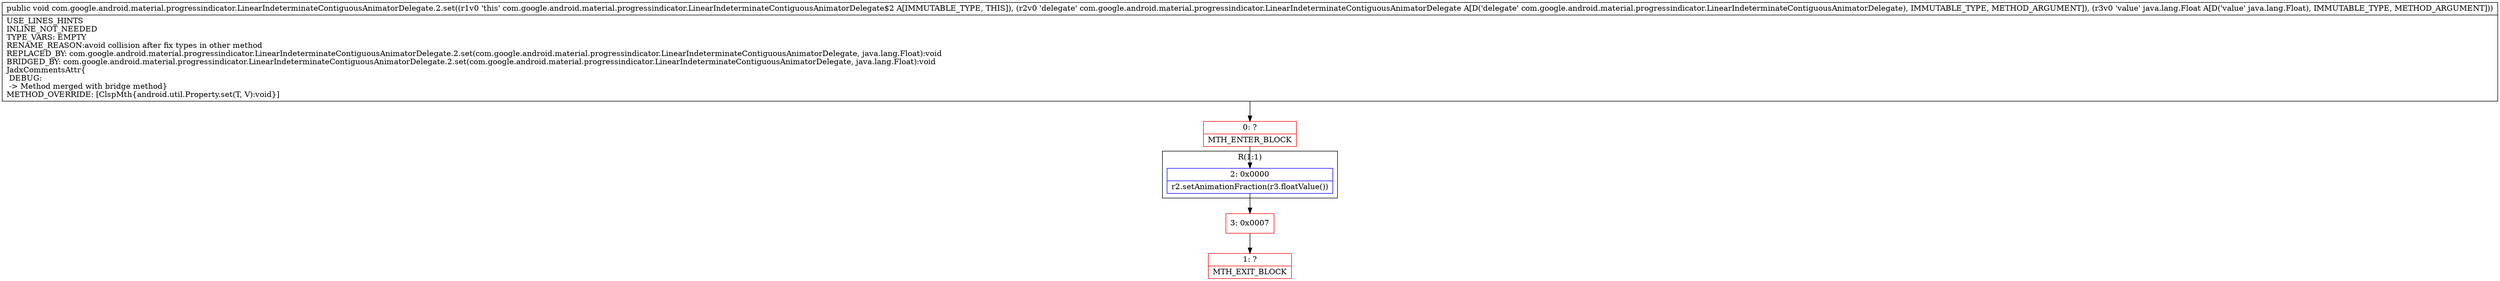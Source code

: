 digraph "CFG forcom.google.android.material.progressindicator.LinearIndeterminateContiguousAnimatorDelegate.2.set(Lcom\/google\/android\/material\/progressindicator\/LinearIndeterminateContiguousAnimatorDelegate;Ljava\/lang\/Float;)V" {
subgraph cluster_Region_1844934204 {
label = "R(1:1)";
node [shape=record,color=blue];
Node_2 [shape=record,label="{2\:\ 0x0000|r2.setAnimationFraction(r3.floatValue())\l}"];
}
Node_0 [shape=record,color=red,label="{0\:\ ?|MTH_ENTER_BLOCK\l}"];
Node_3 [shape=record,color=red,label="{3\:\ 0x0007}"];
Node_1 [shape=record,color=red,label="{1\:\ ?|MTH_EXIT_BLOCK\l}"];
MethodNode[shape=record,label="{public void com.google.android.material.progressindicator.LinearIndeterminateContiguousAnimatorDelegate.2.set((r1v0 'this' com.google.android.material.progressindicator.LinearIndeterminateContiguousAnimatorDelegate$2 A[IMMUTABLE_TYPE, THIS]), (r2v0 'delegate' com.google.android.material.progressindicator.LinearIndeterminateContiguousAnimatorDelegate A[D('delegate' com.google.android.material.progressindicator.LinearIndeterminateContiguousAnimatorDelegate), IMMUTABLE_TYPE, METHOD_ARGUMENT]), (r3v0 'value' java.lang.Float A[D('value' java.lang.Float), IMMUTABLE_TYPE, METHOD_ARGUMENT]))  | USE_LINES_HINTS\lINLINE_NOT_NEEDED\lTYPE_VARS: EMPTY\lRENAME_REASON:avoid collision after fix types in other method\lREPLACED_BY: com.google.android.material.progressindicator.LinearIndeterminateContiguousAnimatorDelegate.2.set(com.google.android.material.progressindicator.LinearIndeterminateContiguousAnimatorDelegate, java.lang.Float):void\lBRIDGED_BY: com.google.android.material.progressindicator.LinearIndeterminateContiguousAnimatorDelegate.2.set(com.google.android.material.progressindicator.LinearIndeterminateContiguousAnimatorDelegate, java.lang.Float):void\lJadxCommentsAttr\{\l DEBUG: \l \-\> Method merged with bridge method\}\lMETHOD_OVERRIDE: [ClspMth\{android.util.Property.set(T, V):void\}]\l}"];
MethodNode -> Node_0;Node_2 -> Node_3;
Node_0 -> Node_2;
Node_3 -> Node_1;
}

